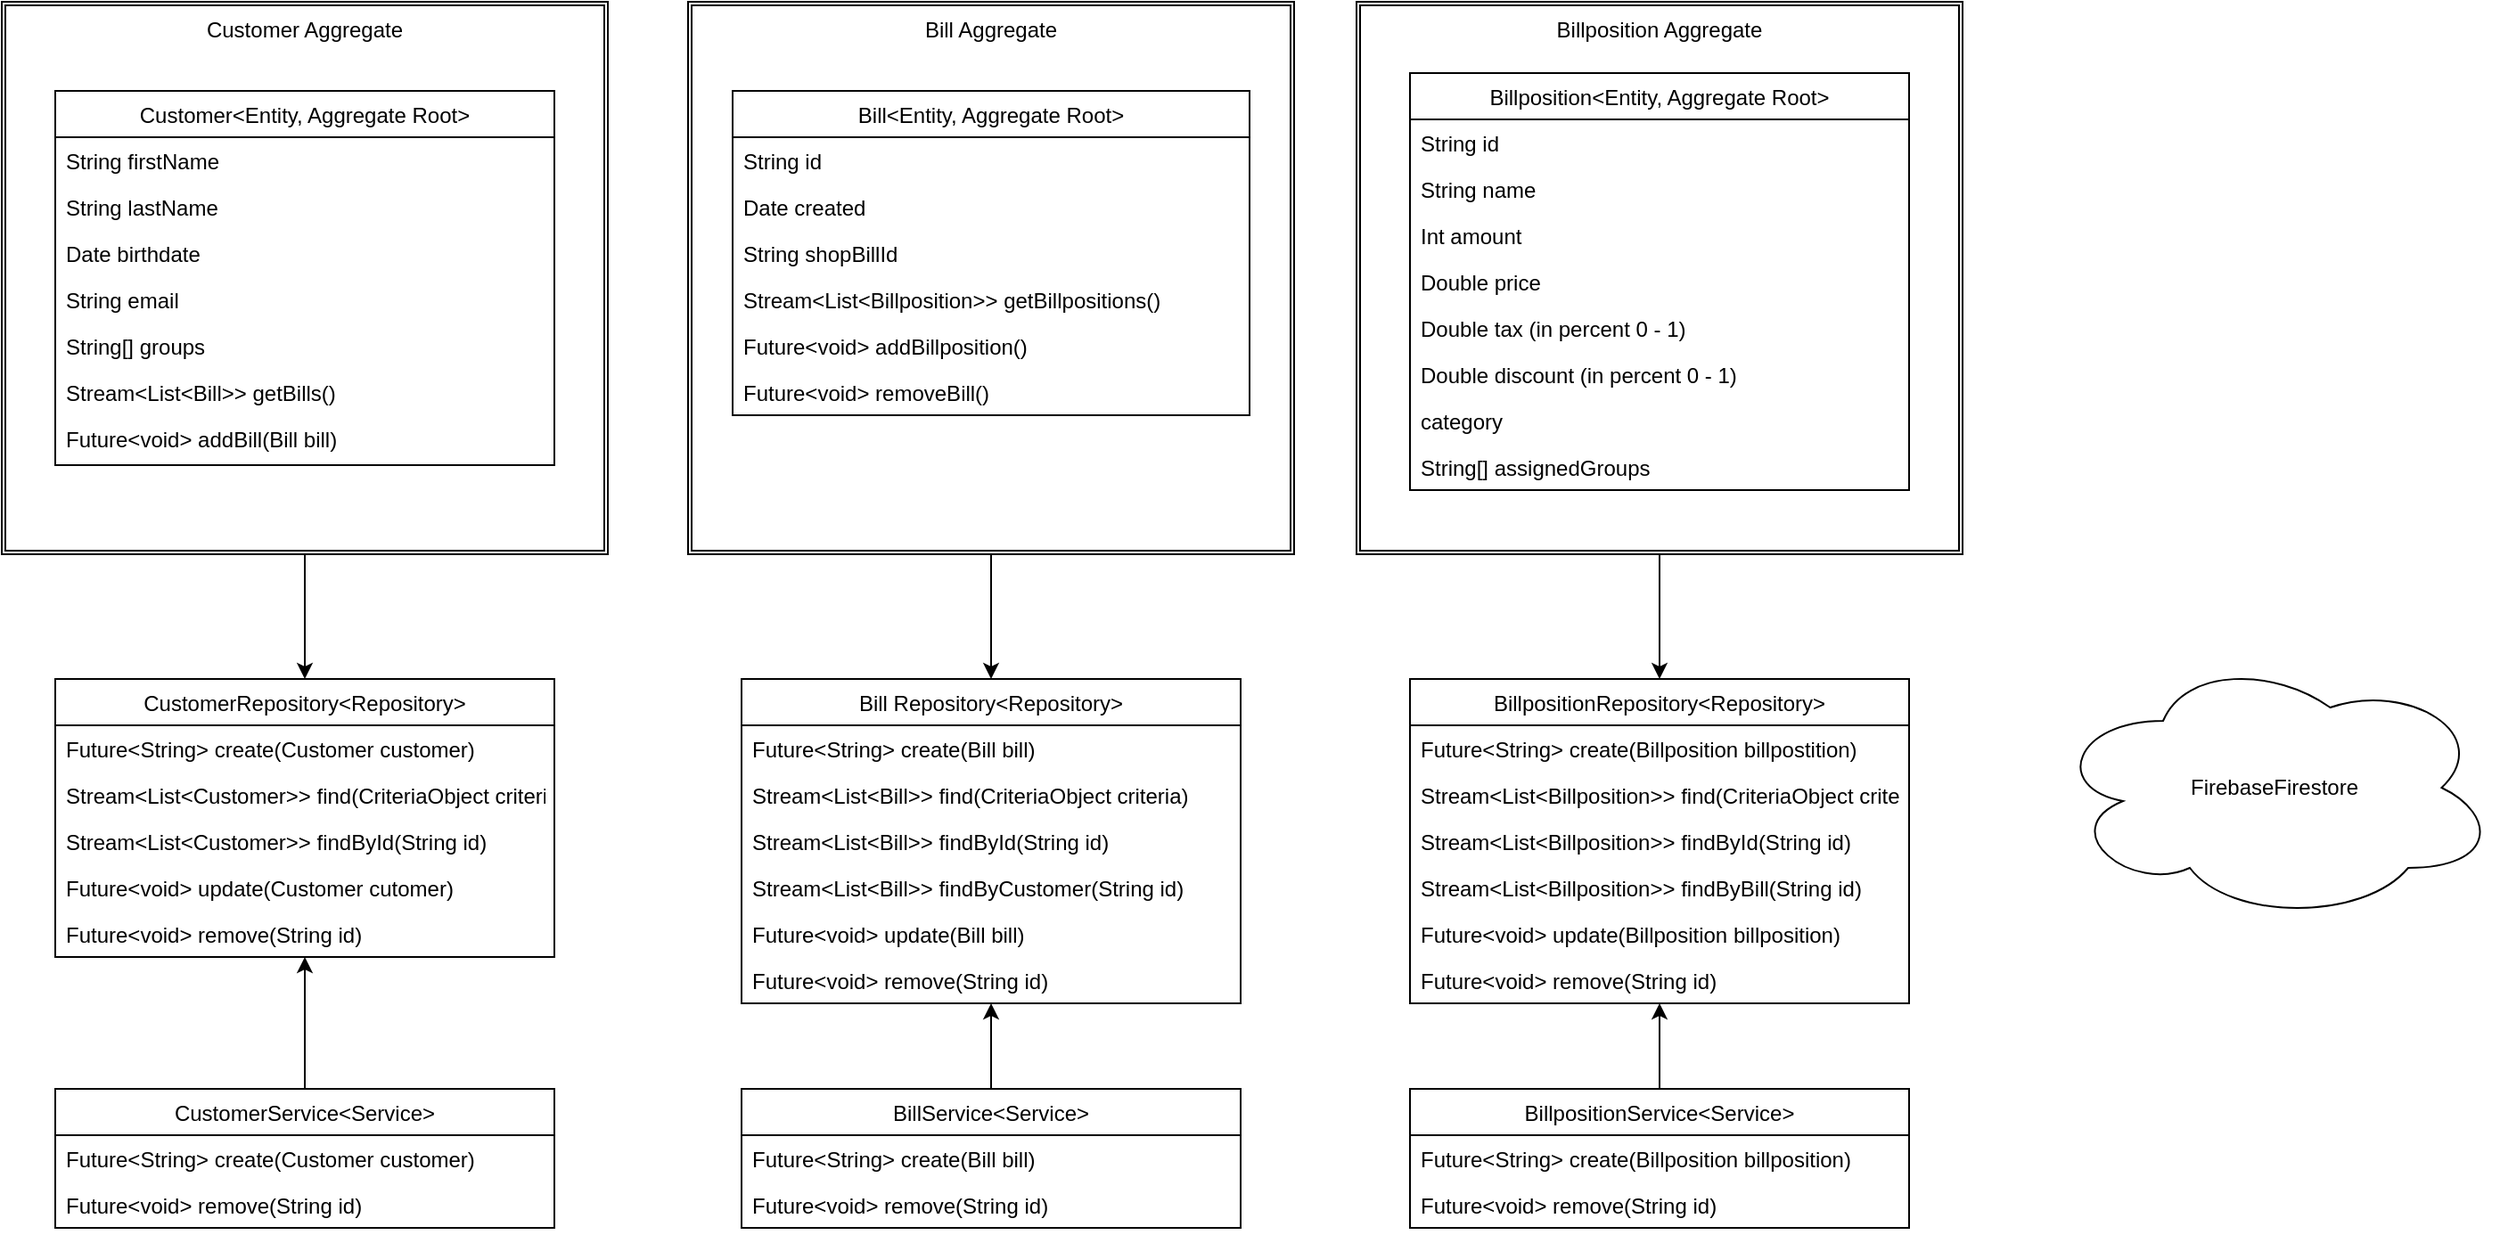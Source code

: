 <mxfile version="13.10.0" type="embed">
    <diagram id="IJSBEJnYF6t2t07DsjRq" name="Page-1">
        <mxGraphModel dx="572" dy="355" grid="1" gridSize="10" guides="1" tooltips="1" connect="1" arrows="1" fold="1" page="1" pageScale="1" pageWidth="1169" pageHeight="827" math="0" shadow="0">
            <root>
                <mxCell id="0"/>
                <mxCell id="1" parent="0"/>
                <mxCell id="71" style="edgeStyle=orthogonalEdgeStyle;rounded=0;orthogonalLoop=1;jettySize=auto;html=1;" parent="1" source="60" target="50" edge="1">
                    <mxGeometry relative="1" as="geometry"/>
                </mxCell>
                <mxCell id="60" value="Billposition Aggregate" style="shape=ext;double=1;rounded=0;whiteSpace=wrap;html=1;verticalAlign=top;" parent="1" vertex="1">
                    <mxGeometry x="1400" y="80" width="340" height="310" as="geometry"/>
                </mxCell>
                <mxCell id="70" style="edgeStyle=orthogonalEdgeStyle;rounded=0;orthogonalLoop=1;jettySize=auto;html=1;" parent="1" source="59" target="41" edge="1">
                    <mxGeometry relative="1" as="geometry"/>
                </mxCell>
                <mxCell id="59" value="Bill Aggregate" style="shape=ext;double=1;rounded=0;whiteSpace=wrap;html=1;verticalAlign=top;" parent="1" vertex="1">
                    <mxGeometry x="1025" y="80" width="340" height="310" as="geometry"/>
                </mxCell>
                <mxCell id="69" style="edgeStyle=orthogonalEdgeStyle;rounded=0;orthogonalLoop=1;jettySize=auto;html=1;" parent="1" source="58" target="23" edge="1">
                    <mxGeometry relative="1" as="geometry"/>
                </mxCell>
                <mxCell id="58" value="Customer Aggregate" style="shape=ext;double=1;rounded=0;whiteSpace=wrap;html=1;verticalAlign=top;" parent="1" vertex="1">
                    <mxGeometry x="640" y="80" width="340" height="310" as="geometry"/>
                </mxCell>
                <mxCell id="2" value="Customer&lt;Entity, Aggregate Root&gt;" style="swimlane;fontStyle=0;childLayout=stackLayout;horizontal=1;startSize=26;fillColor=none;horizontalStack=0;resizeParent=1;resizeParentMax=0;resizeLast=0;collapsible=1;marginBottom=0;" parent="1" vertex="1">
                    <mxGeometry x="670" y="130" width="280" height="210" as="geometry"/>
                </mxCell>
                <mxCell id="3" value="String firstName" style="text;strokeColor=none;fillColor=none;align=left;verticalAlign=top;spacingLeft=4;spacingRight=4;overflow=hidden;rotatable=0;points=[[0,0.5],[1,0.5]];portConstraint=eastwest;" parent="2" vertex="1">
                    <mxGeometry y="26" width="280" height="26" as="geometry"/>
                </mxCell>
                <mxCell id="4" value="String lastName" style="text;strokeColor=none;fillColor=none;align=left;verticalAlign=top;spacingLeft=4;spacingRight=4;overflow=hidden;rotatable=0;points=[[0,0.5],[1,0.5]];portConstraint=eastwest;" parent="2" vertex="1">
                    <mxGeometry y="52" width="280" height="26" as="geometry"/>
                </mxCell>
                <mxCell id="5" value="Date birthdate" style="text;strokeColor=none;fillColor=none;align=left;verticalAlign=top;spacingLeft=4;spacingRight=4;overflow=hidden;rotatable=0;points=[[0,0.5],[1,0.5]];portConstraint=eastwest;" parent="2" vertex="1">
                    <mxGeometry y="78" width="280" height="26" as="geometry"/>
                </mxCell>
                <mxCell id="14" value="String email" style="text;strokeColor=none;fillColor=none;align=left;verticalAlign=top;spacingLeft=4;spacingRight=4;overflow=hidden;rotatable=0;points=[[0,0.5],[1,0.5]];portConstraint=eastwest;" parent="2" vertex="1">
                    <mxGeometry y="104" width="280" height="26" as="geometry"/>
                </mxCell>
                <mxCell id="16" value="String[] groups" style="text;strokeColor=none;fillColor=none;align=left;verticalAlign=top;spacingLeft=4;spacingRight=4;overflow=hidden;rotatable=0;points=[[0,0.5],[1,0.5]];portConstraint=eastwest;" parent="2" vertex="1">
                    <mxGeometry y="130" width="280" height="26" as="geometry"/>
                </mxCell>
                <mxCell id="62" value="Stream&lt;List&lt;Bill&gt;&gt; getBills()" style="text;strokeColor=none;fillColor=none;align=left;verticalAlign=top;spacingLeft=4;spacingRight=4;overflow=hidden;rotatable=0;points=[[0,0.5],[1,0.5]];portConstraint=eastwest;" parent="2" vertex="1">
                    <mxGeometry y="156" width="280" height="26" as="geometry"/>
                </mxCell>
                <mxCell id="64" value="Future&lt;void&gt; addBill(Bill bill)" style="text;strokeColor=none;fillColor=none;align=left;verticalAlign=top;spacingLeft=4;spacingRight=4;overflow=hidden;rotatable=0;points=[[0,0.5],[1,0.5]];portConstraint=eastwest;" parent="2" vertex="1">
                    <mxGeometry y="182" width="280" height="28" as="geometry"/>
                </mxCell>
                <mxCell id="6" value="Bill&lt;Entity, Aggregate Root&gt;" style="swimlane;fontStyle=0;childLayout=stackLayout;horizontal=1;startSize=26;fillColor=none;horizontalStack=0;resizeParent=1;resizeParentMax=0;resizeLast=0;collapsible=1;marginBottom=0;" parent="1" vertex="1">
                    <mxGeometry x="1050" y="130" width="290" height="182" as="geometry"/>
                </mxCell>
                <mxCell id="7" value="String id" style="text;strokeColor=none;fillColor=none;align=left;verticalAlign=top;spacingLeft=4;spacingRight=4;overflow=hidden;rotatable=0;points=[[0,0.5],[1,0.5]];portConstraint=eastwest;" parent="6" vertex="1">
                    <mxGeometry y="26" width="290" height="26" as="geometry"/>
                </mxCell>
                <mxCell id="8" value="Date created" style="text;strokeColor=none;fillColor=none;align=left;verticalAlign=top;spacingLeft=4;spacingRight=4;overflow=hidden;rotatable=0;points=[[0,0.5],[1,0.5]];portConstraint=eastwest;" parent="6" vertex="1">
                    <mxGeometry y="52" width="290" height="26" as="geometry"/>
                </mxCell>
                <mxCell id="9" value="String shopBillId" style="text;strokeColor=none;fillColor=none;align=left;verticalAlign=top;spacingLeft=4;spacingRight=4;overflow=hidden;rotatable=0;points=[[0,0.5],[1,0.5]];portConstraint=eastwest;" parent="6" vertex="1">
                    <mxGeometry y="78" width="290" height="26" as="geometry"/>
                </mxCell>
                <mxCell id="63" value="Stream&lt;List&lt;Billposition&gt;&gt; getBillpositions()" style="text;strokeColor=none;fillColor=none;align=left;verticalAlign=top;spacingLeft=4;spacingRight=4;overflow=hidden;rotatable=0;points=[[0,0.5],[1,0.5]];portConstraint=eastwest;" parent="6" vertex="1">
                    <mxGeometry y="104" width="290" height="26" as="geometry"/>
                </mxCell>
                <mxCell id="67" value="Future&lt;void&gt; addBillposition()" style="text;strokeColor=none;fillColor=none;align=left;verticalAlign=top;spacingLeft=4;spacingRight=4;overflow=hidden;rotatable=0;points=[[0,0.5],[1,0.5]];portConstraint=eastwest;" parent="6" vertex="1">
                    <mxGeometry y="130" width="290" height="26" as="geometry"/>
                </mxCell>
                <mxCell id="66" value="Future&lt;void&gt; removeBill()" style="text;strokeColor=none;fillColor=none;align=left;verticalAlign=top;spacingLeft=4;spacingRight=4;overflow=hidden;rotatable=0;points=[[0,0.5],[1,0.5]];portConstraint=eastwest;" parent="6" vertex="1">
                    <mxGeometry y="156" width="290" height="26" as="geometry"/>
                </mxCell>
                <mxCell id="10" value="Billposition&lt;Entity, Aggregate Root&gt;" style="swimlane;fontStyle=0;childLayout=stackLayout;horizontal=1;startSize=26;fillColor=none;horizontalStack=0;resizeParent=1;resizeParentMax=0;resizeLast=0;collapsible=1;marginBottom=0;" parent="1" vertex="1">
                    <mxGeometry x="1430" y="120" width="280" height="234" as="geometry"/>
                </mxCell>
                <mxCell id="11" value="String id" style="text;strokeColor=none;fillColor=none;align=left;verticalAlign=top;spacingLeft=4;spacingRight=4;overflow=hidden;rotatable=0;points=[[0,0.5],[1,0.5]];portConstraint=eastwest;" parent="10" vertex="1">
                    <mxGeometry y="26" width="280" height="26" as="geometry"/>
                </mxCell>
                <mxCell id="12" value="String name" style="text;strokeColor=none;fillColor=none;align=left;verticalAlign=top;spacingLeft=4;spacingRight=4;overflow=hidden;rotatable=0;points=[[0,0.5],[1,0.5]];portConstraint=eastwest;" parent="10" vertex="1">
                    <mxGeometry y="52" width="280" height="26" as="geometry"/>
                </mxCell>
                <mxCell id="13" value="Int amount" style="text;strokeColor=none;fillColor=none;align=left;verticalAlign=top;spacingLeft=4;spacingRight=4;overflow=hidden;rotatable=0;points=[[0,0.5],[1,0.5]];portConstraint=eastwest;" parent="10" vertex="1">
                    <mxGeometry y="78" width="280" height="26" as="geometry"/>
                </mxCell>
                <mxCell id="17" value="Double price" style="text;strokeColor=none;fillColor=none;align=left;verticalAlign=top;spacingLeft=4;spacingRight=4;overflow=hidden;rotatable=0;points=[[0,0.5],[1,0.5]];portConstraint=eastwest;" parent="10" vertex="1">
                    <mxGeometry y="104" width="280" height="26" as="geometry"/>
                </mxCell>
                <mxCell id="18" value="Double tax (in percent 0 - 1)" style="text;strokeColor=none;fillColor=none;align=left;verticalAlign=top;spacingLeft=4;spacingRight=4;overflow=hidden;rotatable=0;points=[[0,0.5],[1,0.5]];portConstraint=eastwest;" parent="10" vertex="1">
                    <mxGeometry y="130" width="280" height="26" as="geometry"/>
                </mxCell>
                <mxCell id="19" value="Double discount (in percent 0 - 1)" style="text;strokeColor=none;fillColor=none;align=left;verticalAlign=top;spacingLeft=4;spacingRight=4;overflow=hidden;rotatable=0;points=[[0,0.5],[1,0.5]];portConstraint=eastwest;" parent="10" vertex="1">
                    <mxGeometry y="156" width="280" height="26" as="geometry"/>
                </mxCell>
                <mxCell id="21" value="category" style="text;strokeColor=none;fillColor=none;align=left;verticalAlign=top;spacingLeft=4;spacingRight=4;overflow=hidden;rotatable=0;points=[[0,0.5],[1,0.5]];portConstraint=eastwest;" parent="10" vertex="1">
                    <mxGeometry y="182" width="280" height="26" as="geometry"/>
                </mxCell>
                <mxCell id="68" value="String[] assignedGroups" style="text;strokeColor=none;fillColor=none;align=left;verticalAlign=top;spacingLeft=4;spacingRight=4;overflow=hidden;rotatable=0;points=[[0,0.5],[1,0.5]];portConstraint=eastwest;" parent="10" vertex="1">
                    <mxGeometry y="208" width="280" height="26" as="geometry"/>
                </mxCell>
                <mxCell id="23" value="CustomerRepository&lt;Repository&gt;" style="swimlane;fontStyle=0;childLayout=stackLayout;horizontal=1;startSize=26;fillColor=none;horizontalStack=0;resizeParent=1;resizeParentMax=0;resizeLast=0;collapsible=1;marginBottom=0;" parent="1" vertex="1">
                    <mxGeometry x="670" y="460" width="280" height="156" as="geometry"/>
                </mxCell>
                <mxCell id="24" value="Future&lt;String&gt; create(Customer customer) " style="text;strokeColor=none;fillColor=none;align=left;verticalAlign=top;spacingLeft=4;spacingRight=4;overflow=hidden;rotatable=0;points=[[0,0.5],[1,0.5]];portConstraint=eastwest;" parent="23" vertex="1">
                    <mxGeometry y="26" width="280" height="26" as="geometry"/>
                </mxCell>
                <mxCell id="25" value="Stream&lt;List&lt;Customer&gt;&gt; find(CriteriaObject criteria)" style="text;strokeColor=none;fillColor=none;align=left;verticalAlign=top;spacingLeft=4;spacingRight=4;overflow=hidden;rotatable=0;points=[[0,0.5],[1,0.5]];portConstraint=eastwest;" parent="23" vertex="1">
                    <mxGeometry y="52" width="280" height="26" as="geometry"/>
                </mxCell>
                <mxCell id="26" value="Stream&lt;List&lt;Customer&gt;&gt; findById(String id)" style="text;strokeColor=none;fillColor=none;align=left;verticalAlign=top;spacingLeft=4;spacingRight=4;overflow=hidden;rotatable=0;points=[[0,0.5],[1,0.5]];portConstraint=eastwest;" parent="23" vertex="1">
                    <mxGeometry y="78" width="280" height="26" as="geometry"/>
                </mxCell>
                <mxCell id="27" style="edgeStyle=orthogonalEdgeStyle;rounded=0;orthogonalLoop=1;jettySize=auto;html=1;exitX=1;exitY=0.5;exitDx=0;exitDy=0;" parent="23" source="25" target="25" edge="1">
                    <mxGeometry relative="1" as="geometry"/>
                </mxCell>
                <mxCell id="38" value="Future&lt;void&gt; update(Customer cutomer)" style="text;strokeColor=none;fillColor=none;align=left;verticalAlign=top;spacingLeft=4;spacingRight=4;overflow=hidden;rotatable=0;points=[[0,0.5],[1,0.5]];portConstraint=eastwest;" parent="23" vertex="1">
                    <mxGeometry y="104" width="280" height="26" as="geometry"/>
                </mxCell>
                <mxCell id="39" value="Future&lt;void&gt; remove(String id)" style="text;strokeColor=none;fillColor=none;align=left;verticalAlign=top;spacingLeft=4;spacingRight=4;overflow=hidden;rotatable=0;points=[[0,0.5],[1,0.5]];portConstraint=eastwest;" parent="23" vertex="1">
                    <mxGeometry y="130" width="280" height="26" as="geometry"/>
                </mxCell>
                <mxCell id="41" value="Bill Repository&lt;Repository&gt;" style="swimlane;fontStyle=0;childLayout=stackLayout;horizontal=1;startSize=26;fillColor=none;horizontalStack=0;resizeParent=1;resizeParentMax=0;resizeLast=0;collapsible=1;marginBottom=0;" parent="1" vertex="1">
                    <mxGeometry x="1055" y="460" width="280" height="182" as="geometry"/>
                </mxCell>
                <mxCell id="42" value="Future&lt;String&gt; create(Bill bill) " style="text;strokeColor=none;fillColor=none;align=left;verticalAlign=top;spacingLeft=4;spacingRight=4;overflow=hidden;rotatable=0;points=[[0,0.5],[1,0.5]];portConstraint=eastwest;" parent="41" vertex="1">
                    <mxGeometry y="26" width="280" height="26" as="geometry"/>
                </mxCell>
                <mxCell id="43" value="Stream&lt;List&lt;Bill&gt;&gt; find(CriteriaObject criteria)" style="text;strokeColor=none;fillColor=none;align=left;verticalAlign=top;spacingLeft=4;spacingRight=4;overflow=hidden;rotatable=0;points=[[0,0.5],[1,0.5]];portConstraint=eastwest;" parent="41" vertex="1">
                    <mxGeometry y="52" width="280" height="26" as="geometry"/>
                </mxCell>
                <mxCell id="44" value="Stream&lt;List&lt;Bill&gt;&gt; findById(String id)" style="text;strokeColor=none;fillColor=none;align=left;verticalAlign=top;spacingLeft=4;spacingRight=4;overflow=hidden;rotatable=0;points=[[0,0.5],[1,0.5]];portConstraint=eastwest;" parent="41" vertex="1">
                    <mxGeometry y="78" width="280" height="26" as="geometry"/>
                </mxCell>
                <mxCell id="45" style="edgeStyle=orthogonalEdgeStyle;rounded=0;orthogonalLoop=1;jettySize=auto;html=1;exitX=1;exitY=0.5;exitDx=0;exitDy=0;" parent="41" source="43" target="43" edge="1">
                    <mxGeometry relative="1" as="geometry"/>
                </mxCell>
                <mxCell id="49" value="Stream&lt;List&lt;Bill&gt;&gt; findByCustomer(String id)" style="text;strokeColor=none;fillColor=none;align=left;verticalAlign=top;spacingLeft=4;spacingRight=4;overflow=hidden;rotatable=0;points=[[0,0.5],[1,0.5]];portConstraint=eastwest;" parent="41" vertex="1">
                    <mxGeometry y="104" width="280" height="26" as="geometry"/>
                </mxCell>
                <mxCell id="46" value="Future&lt;void&gt; update(Bill bill)" style="text;strokeColor=none;fillColor=none;align=left;verticalAlign=top;spacingLeft=4;spacingRight=4;overflow=hidden;rotatable=0;points=[[0,0.5],[1,0.5]];portConstraint=eastwest;" parent="41" vertex="1">
                    <mxGeometry y="130" width="280" height="26" as="geometry"/>
                </mxCell>
                <mxCell id="47" value="Future&lt;void&gt; remove(String id)" style="text;strokeColor=none;fillColor=none;align=left;verticalAlign=top;spacingLeft=4;spacingRight=4;overflow=hidden;rotatable=0;points=[[0,0.5],[1,0.5]];portConstraint=eastwest;" parent="41" vertex="1">
                    <mxGeometry y="156" width="280" height="26" as="geometry"/>
                </mxCell>
                <mxCell id="50" value="BillpositionRepository&lt;Repository&gt;" style="swimlane;fontStyle=0;childLayout=stackLayout;horizontal=1;startSize=26;fillColor=none;horizontalStack=0;resizeParent=1;resizeParentMax=0;resizeLast=0;collapsible=1;marginBottom=0;" parent="1" vertex="1">
                    <mxGeometry x="1430" y="460" width="280" height="182" as="geometry"/>
                </mxCell>
                <mxCell id="51" value="Future&lt;String&gt; create(Billposition billpostition) " style="text;strokeColor=none;fillColor=none;align=left;verticalAlign=top;spacingLeft=4;spacingRight=4;overflow=hidden;rotatable=0;points=[[0,0.5],[1,0.5]];portConstraint=eastwest;" parent="50" vertex="1">
                    <mxGeometry y="26" width="280" height="26" as="geometry"/>
                </mxCell>
                <mxCell id="52" value="Stream&lt;List&lt;Billposition&gt;&gt; find(CriteriaObject criteria)" style="text;strokeColor=none;fillColor=none;align=left;verticalAlign=top;spacingLeft=4;spacingRight=4;overflow=hidden;rotatable=0;points=[[0,0.5],[1,0.5]];portConstraint=eastwest;" parent="50" vertex="1">
                    <mxGeometry y="52" width="280" height="26" as="geometry"/>
                </mxCell>
                <mxCell id="53" value="Stream&lt;List&lt;Billposition&gt;&gt; findById(String id)" style="text;strokeColor=none;fillColor=none;align=left;verticalAlign=top;spacingLeft=4;spacingRight=4;overflow=hidden;rotatable=0;points=[[0,0.5],[1,0.5]];portConstraint=eastwest;" parent="50" vertex="1">
                    <mxGeometry y="78" width="280" height="26" as="geometry"/>
                </mxCell>
                <mxCell id="54" style="edgeStyle=orthogonalEdgeStyle;rounded=0;orthogonalLoop=1;jettySize=auto;html=1;exitX=1;exitY=0.5;exitDx=0;exitDy=0;" parent="50" source="52" target="52" edge="1">
                    <mxGeometry relative="1" as="geometry"/>
                </mxCell>
                <mxCell id="55" value="Stream&lt;List&lt;Billposition&gt;&gt; findByBill(String id)" style="text;strokeColor=none;fillColor=none;align=left;verticalAlign=top;spacingLeft=4;spacingRight=4;overflow=hidden;rotatable=0;points=[[0,0.5],[1,0.5]];portConstraint=eastwest;" parent="50" vertex="1">
                    <mxGeometry y="104" width="280" height="26" as="geometry"/>
                </mxCell>
                <mxCell id="56" value="Future&lt;void&gt; update(Billposition billposition)" style="text;strokeColor=none;fillColor=none;align=left;verticalAlign=top;spacingLeft=4;spacingRight=4;overflow=hidden;rotatable=0;points=[[0,0.5],[1,0.5]];portConstraint=eastwest;" parent="50" vertex="1">
                    <mxGeometry y="130" width="280" height="26" as="geometry"/>
                </mxCell>
                <mxCell id="57" value="Future&lt;void&gt; remove(String id)" style="text;strokeColor=none;fillColor=none;align=left;verticalAlign=top;spacingLeft=4;spacingRight=4;overflow=hidden;rotatable=0;points=[[0,0.5],[1,0.5]];portConstraint=eastwest;" parent="50" vertex="1">
                    <mxGeometry y="156" width="280" height="26" as="geometry"/>
                </mxCell>
                <mxCell id="61" value="FirebaseFirestore" style="ellipse;shape=cloud;whiteSpace=wrap;html=1;" parent="1" vertex="1">
                    <mxGeometry x="1790" y="446" width="250" height="150" as="geometry"/>
                </mxCell>
                <mxCell id="91" style="edgeStyle=orthogonalEdgeStyle;rounded=0;orthogonalLoop=1;jettySize=auto;html=1;" parent="1" source="72" target="23" edge="1">
                    <mxGeometry relative="1" as="geometry"/>
                </mxCell>
                <mxCell id="72" value="CustomerService&lt;Service&gt;" style="swimlane;fontStyle=0;childLayout=stackLayout;horizontal=1;startSize=26;fillColor=none;horizontalStack=0;resizeParent=1;resizeParentMax=0;resizeLast=0;collapsible=1;marginBottom=0;" parent="1" vertex="1">
                    <mxGeometry x="670" y="690" width="280" height="78" as="geometry"/>
                </mxCell>
                <mxCell id="73" value="Future&lt;String&gt; create(Customer customer) " style="text;strokeColor=none;fillColor=none;align=left;verticalAlign=top;spacingLeft=4;spacingRight=4;overflow=hidden;rotatable=0;points=[[0,0.5],[1,0.5]];portConstraint=eastwest;" parent="72" vertex="1">
                    <mxGeometry y="26" width="280" height="26" as="geometry"/>
                </mxCell>
                <mxCell id="76" style="edgeStyle=orthogonalEdgeStyle;rounded=0;orthogonalLoop=1;jettySize=auto;html=1;exitX=1;exitY=0.5;exitDx=0;exitDy=0;" parent="72" edge="1">
                    <mxGeometry relative="1" as="geometry">
                        <mxPoint x="280" y="65.0" as="sourcePoint"/>
                        <mxPoint x="280" y="65.0" as="targetPoint"/>
                    </mxGeometry>
                </mxCell>
                <mxCell id="89" value="Future&lt;void&gt; remove(String id) " style="text;strokeColor=none;fillColor=none;align=left;verticalAlign=top;spacingLeft=4;spacingRight=4;overflow=hidden;rotatable=0;points=[[0,0.5],[1,0.5]];portConstraint=eastwest;" parent="72" vertex="1">
                    <mxGeometry y="52" width="280" height="26" as="geometry"/>
                </mxCell>
                <mxCell id="92" style="edgeStyle=orthogonalEdgeStyle;rounded=0;orthogonalLoop=1;jettySize=auto;html=1;" parent="1" source="82" target="41" edge="1">
                    <mxGeometry relative="1" as="geometry"/>
                </mxCell>
                <mxCell id="82" value="BillService&lt;Service&gt;" style="swimlane;fontStyle=0;childLayout=stackLayout;horizontal=1;startSize=26;fillColor=none;horizontalStack=0;resizeParent=1;resizeParentMax=0;resizeLast=0;collapsible=1;marginBottom=0;" parent="1" vertex="1">
                    <mxGeometry x="1055" y="690" width="280" height="78" as="geometry"/>
                </mxCell>
                <mxCell id="83" value="Future&lt;String&gt; create(Bill bill) " style="text;strokeColor=none;fillColor=none;align=left;verticalAlign=top;spacingLeft=4;spacingRight=4;overflow=hidden;rotatable=0;points=[[0,0.5],[1,0.5]];portConstraint=eastwest;" parent="82" vertex="1">
                    <mxGeometry y="26" width="280" height="26" as="geometry"/>
                </mxCell>
                <mxCell id="84" style="edgeStyle=orthogonalEdgeStyle;rounded=0;orthogonalLoop=1;jettySize=auto;html=1;exitX=1;exitY=0.5;exitDx=0;exitDy=0;" parent="82" edge="1">
                    <mxGeometry relative="1" as="geometry">
                        <mxPoint x="280" y="65.0" as="sourcePoint"/>
                        <mxPoint x="280" y="65.0" as="targetPoint"/>
                    </mxGeometry>
                </mxCell>
                <mxCell id="88" value="Future&lt;void&gt; remove(String id) " style="text;strokeColor=none;fillColor=none;align=left;verticalAlign=top;spacingLeft=4;spacingRight=4;overflow=hidden;rotatable=0;points=[[0,0.5],[1,0.5]];portConstraint=eastwest;" parent="82" vertex="1">
                    <mxGeometry y="52" width="280" height="26" as="geometry"/>
                </mxCell>
                <mxCell id="93" style="edgeStyle=orthogonalEdgeStyle;rounded=0;orthogonalLoop=1;jettySize=auto;html=1;" parent="1" source="85" target="50" edge="1">
                    <mxGeometry relative="1" as="geometry"/>
                </mxCell>
                <mxCell id="85" value="BillpositionService&lt;Service&gt;" style="swimlane;fontStyle=0;childLayout=stackLayout;horizontal=1;startSize=26;fillColor=none;horizontalStack=0;resizeParent=1;resizeParentMax=0;resizeLast=0;collapsible=1;marginBottom=0;" parent="1" vertex="1">
                    <mxGeometry x="1430" y="690" width="280" height="78" as="geometry"/>
                </mxCell>
                <mxCell id="86" value="Future&lt;String&gt; create(Billposition billposition) " style="text;strokeColor=none;fillColor=none;align=left;verticalAlign=top;spacingLeft=4;spacingRight=4;overflow=hidden;rotatable=0;points=[[0,0.5],[1,0.5]];portConstraint=eastwest;" parent="85" vertex="1">
                    <mxGeometry y="26" width="280" height="26" as="geometry"/>
                </mxCell>
                <mxCell id="87" style="edgeStyle=orthogonalEdgeStyle;rounded=0;orthogonalLoop=1;jettySize=auto;html=1;exitX=1;exitY=0.5;exitDx=0;exitDy=0;" parent="85" edge="1">
                    <mxGeometry relative="1" as="geometry">
                        <mxPoint x="280" y="65.0" as="sourcePoint"/>
                        <mxPoint x="280" y="65.0" as="targetPoint"/>
                    </mxGeometry>
                </mxCell>
                <mxCell id="90" value="Future&lt;void&gt; remove(String id) " style="text;strokeColor=none;fillColor=none;align=left;verticalAlign=top;spacingLeft=4;spacingRight=4;overflow=hidden;rotatable=0;points=[[0,0.5],[1,0.5]];portConstraint=eastwest;" parent="85" vertex="1">
                    <mxGeometry y="52" width="280" height="26" as="geometry"/>
                </mxCell>
            </root>
        </mxGraphModel>
    </diagram>
</mxfile>